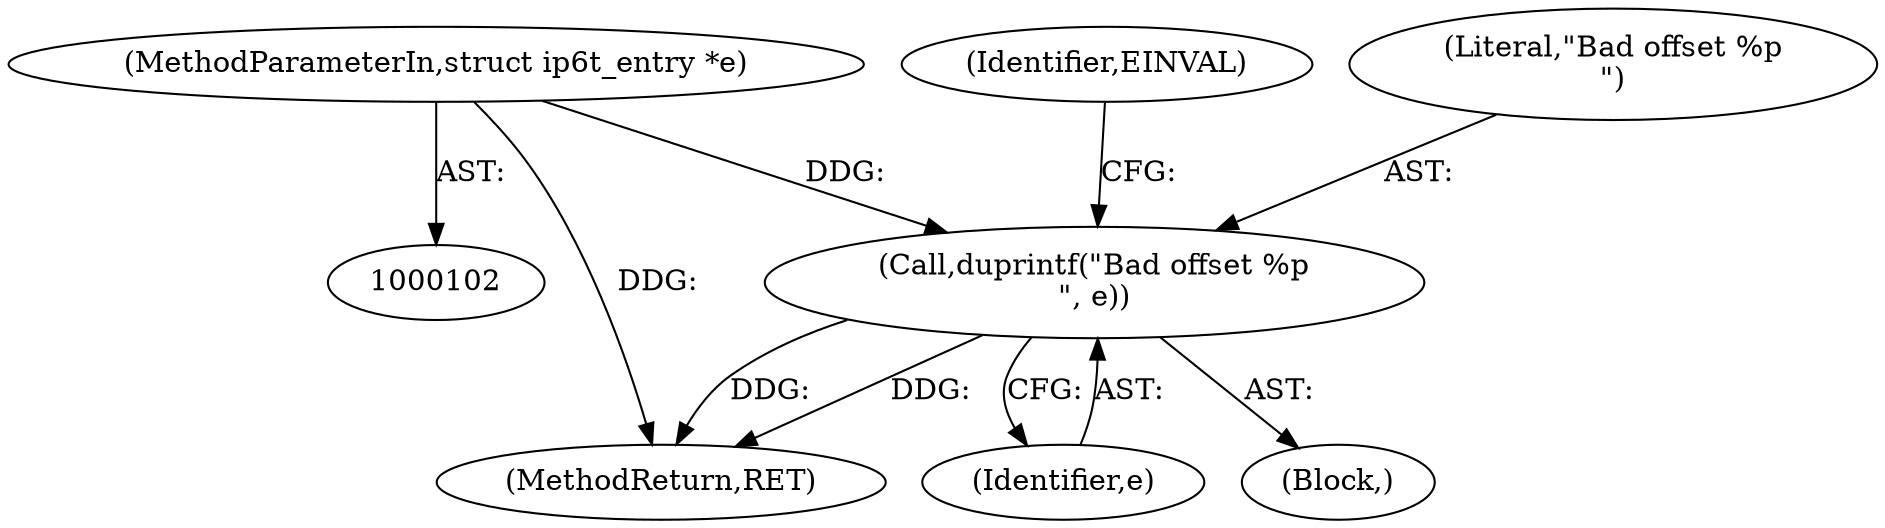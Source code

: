 digraph "0_linux_ce683e5f9d045e5d67d1312a42b359cb2ab2a13c_4@pointer" {
"1000103" [label="(MethodParameterIn,struct ip6t_entry *e)"];
"1000114" [label="(Call,duprintf(\"Bad offset %p\n\", e))"];
"1000114" [label="(Call,duprintf(\"Bad offset %p\n\", e))"];
"1000113" [label="(Block,)"];
"1000119" [label="(Identifier,EINVAL)"];
"1000115" [label="(Literal,\"Bad offset %p\n\")"];
"1000103" [label="(MethodParameterIn,struct ip6t_entry *e)"];
"1000242" [label="(MethodReturn,RET)"];
"1000116" [label="(Identifier,e)"];
"1000103" -> "1000102"  [label="AST: "];
"1000103" -> "1000242"  [label="DDG: "];
"1000103" -> "1000114"  [label="DDG: "];
"1000114" -> "1000113"  [label="AST: "];
"1000114" -> "1000116"  [label="CFG: "];
"1000115" -> "1000114"  [label="AST: "];
"1000116" -> "1000114"  [label="AST: "];
"1000119" -> "1000114"  [label="CFG: "];
"1000114" -> "1000242"  [label="DDG: "];
"1000114" -> "1000242"  [label="DDG: "];
}

